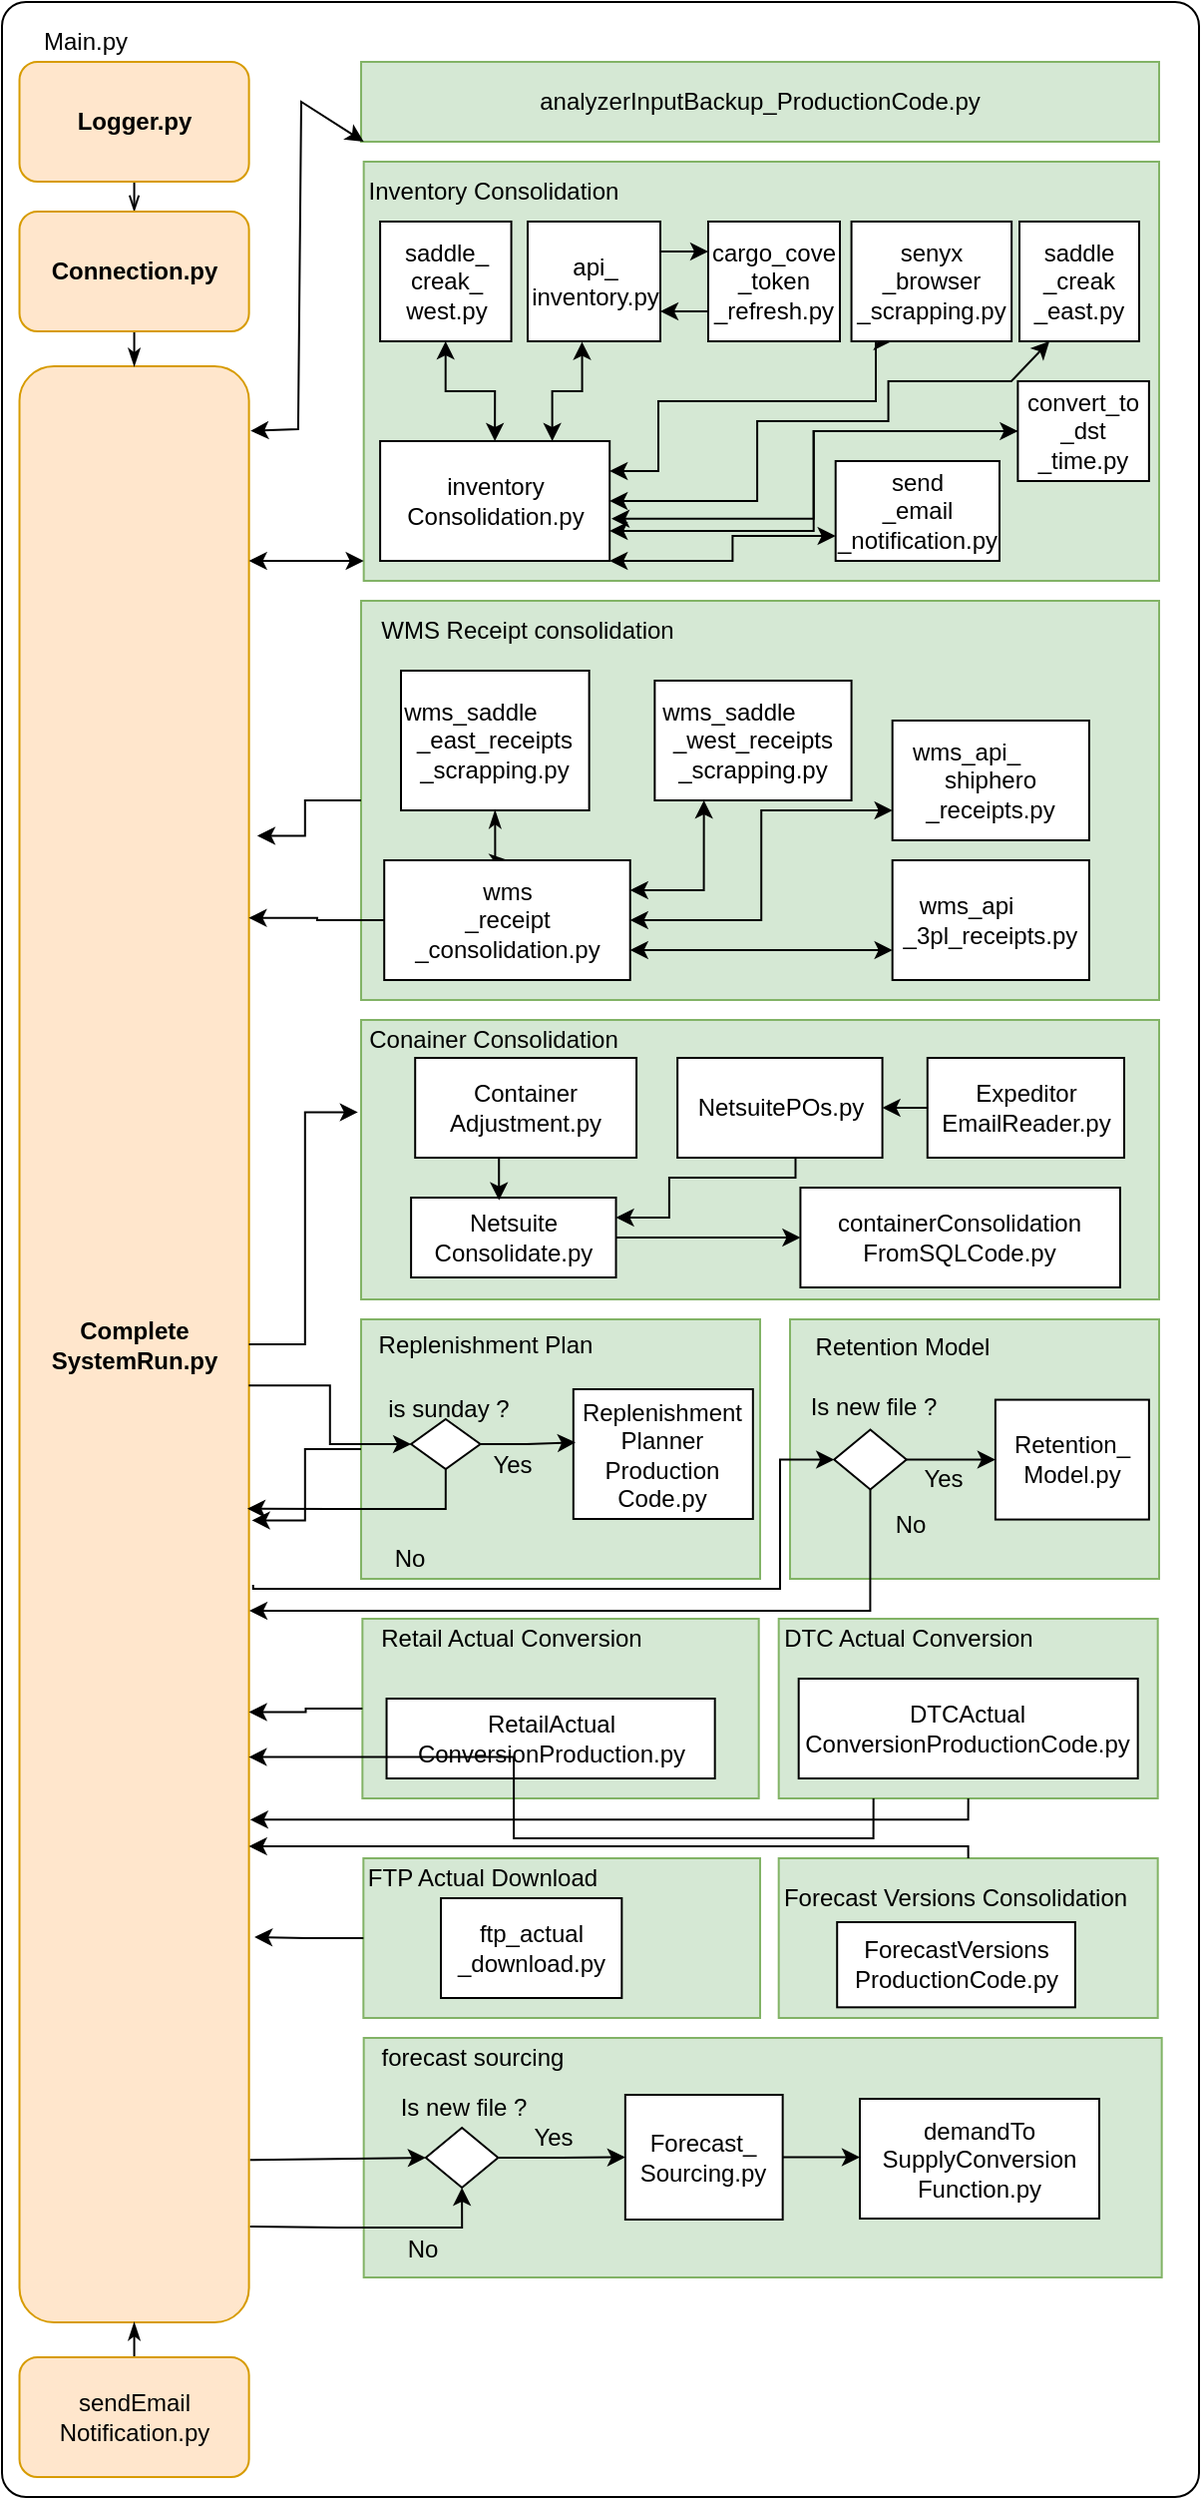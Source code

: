 <mxfile version="24.3.0" type="github">
  <diagram name="Page-1" id="crj739eoRaCTwiRaOJSt">
    <mxGraphModel dx="1820" dy="1699" grid="1" gridSize="10" guides="1" tooltips="1" connect="1" arrows="1" fold="1" page="1" pageScale="1" pageWidth="827" pageHeight="1169" math="0" shadow="0">
      <root>
        <mxCell id="0" />
        <mxCell id="1" parent="0" />
        <mxCell id="T2Sw0P_CuasJY1bfyrww-326" value="" style="rounded=1;whiteSpace=wrap;html=1;arcSize=2;" vertex="1" parent="1">
          <mxGeometry x="-780" y="-1130" width="600" height="1250" as="geometry" />
        </mxCell>
        <mxCell id="T2Sw0P_CuasJY1bfyrww-171" value="Main.py" style="text;html=1;align=center;verticalAlign=middle;whiteSpace=wrap;rounded=0;container=0;" vertex="1" parent="1">
          <mxGeometry x="-771.244" y="-1130" width="65.739" height="40" as="geometry" />
        </mxCell>
        <mxCell id="T2Sw0P_CuasJY1bfyrww-172" value="&lt;b&gt;Complete&lt;br&gt;SystemRun.py&lt;/b&gt;" style="rounded=1;whiteSpace=wrap;html=1;fillColor=#ffe6cc;strokeColor=#d79b00;container=0;" vertex="1" parent="1">
          <mxGeometry x="-771.24" y="-947.5" width="115.04" height="980" as="geometry" />
        </mxCell>
        <mxCell id="T2Sw0P_CuasJY1bfyrww-315" style="edgeStyle=orthogonalEdgeStyle;rounded=0;orthogonalLoop=1;jettySize=auto;html=1;exitX=0.5;exitY=1;exitDx=0;exitDy=0;entryX=0.5;entryY=0;entryDx=0;entryDy=0;endArrow=openThin;endFill=0;" edge="1" parent="1" source="T2Sw0P_CuasJY1bfyrww-173" target="T2Sw0P_CuasJY1bfyrww-174">
          <mxGeometry relative="1" as="geometry" />
        </mxCell>
        <mxCell id="T2Sw0P_CuasJY1bfyrww-173" value="&lt;b&gt;Logger.py&lt;/b&gt;" style="rounded=1;whiteSpace=wrap;html=1;fillColor=#ffe6cc;strokeColor=#d79b00;container=0;" vertex="1" parent="1">
          <mxGeometry x="-771.239" y="-1100" width="115.043" height="60" as="geometry" />
        </mxCell>
        <mxCell id="T2Sw0P_CuasJY1bfyrww-316" style="edgeStyle=orthogonalEdgeStyle;rounded=0;orthogonalLoop=1;jettySize=auto;html=1;exitX=0.5;exitY=1;exitDx=0;exitDy=0;entryX=0.5;entryY=0;entryDx=0;entryDy=0;endArrow=classicThin;endFill=1;" edge="1" parent="1" source="T2Sw0P_CuasJY1bfyrww-174" target="T2Sw0P_CuasJY1bfyrww-172">
          <mxGeometry relative="1" as="geometry" />
        </mxCell>
        <mxCell id="T2Sw0P_CuasJY1bfyrww-174" value="&lt;b&gt;Connection.py&lt;/b&gt;" style="rounded=1;whiteSpace=wrap;html=1;fillColor=#ffe6cc;strokeColor=#d79b00;container=0;" vertex="1" parent="1">
          <mxGeometry x="-771.239" y="-1025" width="115.043" height="60" as="geometry" />
        </mxCell>
        <mxCell id="T2Sw0P_CuasJY1bfyrww-175" value="analyzerInputBackup_ProductionCode.py" style="rounded=0;whiteSpace=wrap;html=1;fillColor=#d5e8d4;strokeColor=#82b366;container=0;" vertex="1" parent="1">
          <mxGeometry x="-600" y="-1100" width="400" height="40" as="geometry" />
        </mxCell>
        <mxCell id="T2Sw0P_CuasJY1bfyrww-176" value="" style="endArrow=classic;html=1;rounded=0;exitX=1.007;exitY=0.033;exitDx=0;exitDy=0;exitPerimeter=0;startArrow=classic;startFill=1;entryX=0;entryY=0.5;entryDx=0;entryDy=0;" edge="1" parent="1" source="T2Sw0P_CuasJY1bfyrww-172">
          <mxGeometry width="50" height="50" relative="1" as="geometry">
            <mxPoint x="-656.196" y="-890" as="sourcePoint" />
            <mxPoint x="-598.674" y="-1060" as="targetPoint" />
            <Array as="points">
              <mxPoint x="-631.543" y="-916" />
              <mxPoint x="-630" y="-1080" />
            </Array>
          </mxGeometry>
        </mxCell>
        <mxCell id="T2Sw0P_CuasJY1bfyrww-177" value="" style="rounded=0;whiteSpace=wrap;html=1;fillColor=#d5e8d4;strokeColor=#82b366;container=0;" vertex="1" parent="1">
          <mxGeometry x="-598.67" y="-1050" width="398.67" height="210" as="geometry" />
        </mxCell>
        <mxCell id="T2Sw0P_CuasJY1bfyrww-178" value="Inventory Consolidation" style="text;html=1;align=center;verticalAlign=middle;whiteSpace=wrap;rounded=0;container=0;" vertex="1" parent="1">
          <mxGeometry x="-598.674" y="-1050" width="131.478" height="30" as="geometry" />
        </mxCell>
        <mxCell id="T2Sw0P_CuasJY1bfyrww-179" style="edgeStyle=orthogonalEdgeStyle;rounded=0;orthogonalLoop=1;jettySize=auto;html=1;exitX=0.5;exitY=0;exitDx=0;exitDy=0;startArrow=classic;startFill=1;" edge="1" parent="1" source="T2Sw0P_CuasJY1bfyrww-183" target="T2Sw0P_CuasJY1bfyrww-184">
          <mxGeometry relative="1" as="geometry" />
        </mxCell>
        <mxCell id="T2Sw0P_CuasJY1bfyrww-181" style="edgeStyle=orthogonalEdgeStyle;rounded=0;orthogonalLoop=1;jettySize=auto;html=1;exitX=1;exitY=0.25;exitDx=0;exitDy=0;entryX=0.25;entryY=1;entryDx=0;entryDy=0;startArrow=classic;startFill=1;" edge="1" parent="1" source="T2Sw0P_CuasJY1bfyrww-183" target="T2Sw0P_CuasJY1bfyrww-190">
          <mxGeometry relative="1" as="geometry">
            <Array as="points">
              <mxPoint x="-451" y="-895" />
              <mxPoint x="-451" y="-930" />
              <mxPoint x="-342" y="-930" />
            </Array>
          </mxGeometry>
        </mxCell>
        <mxCell id="T2Sw0P_CuasJY1bfyrww-180" style="edgeStyle=orthogonalEdgeStyle;rounded=0;orthogonalLoop=1;jettySize=auto;html=1;exitX=1;exitY=0.75;exitDx=0;exitDy=0;startArrow=classic;startFill=1;" edge="1" parent="1" source="T2Sw0P_CuasJY1bfyrww-183" target="T2Sw0P_CuasJY1bfyrww-193">
          <mxGeometry relative="1" as="geometry" />
        </mxCell>
        <mxCell id="T2Sw0P_CuasJY1bfyrww-182" style="edgeStyle=orthogonalEdgeStyle;rounded=0;orthogonalLoop=1;jettySize=auto;html=1;exitX=1;exitY=1;exitDx=0;exitDy=0;entryX=0;entryY=0.75;entryDx=0;entryDy=0;startArrow=classic;startFill=1;" edge="1" parent="1" source="T2Sw0P_CuasJY1bfyrww-183" target="T2Sw0P_CuasJY1bfyrww-194">
          <mxGeometry relative="1" as="geometry">
            <Array as="points">
              <mxPoint x="-413.783" y="-850" />
              <mxPoint x="-413.783" y="-862" />
            </Array>
          </mxGeometry>
        </mxCell>
        <mxCell id="T2Sw0P_CuasJY1bfyrww-183" value="inventory&lt;div&gt;Consolidation.py&lt;/div&gt;" style="rounded=0;whiteSpace=wrap;html=1;container=0;" vertex="1" parent="1">
          <mxGeometry x="-590.457" y="-910" width="115.043" height="60" as="geometry" />
        </mxCell>
        <mxCell id="T2Sw0P_CuasJY1bfyrww-184" value="saddle_&lt;br&gt;creak_&lt;br&gt;west.py" style="rounded=0;whiteSpace=wrap;html=1;container=0;" vertex="1" parent="1">
          <mxGeometry x="-590.457" y="-1020" width="65.739" height="60" as="geometry" />
        </mxCell>
        <mxCell id="T2Sw0P_CuasJY1bfyrww-185" style="edgeStyle=orthogonalEdgeStyle;rounded=0;orthogonalLoop=1;jettySize=auto;html=1;exitX=1;exitY=0.25;exitDx=0;exitDy=0;entryX=0;entryY=0.25;entryDx=0;entryDy=0;" edge="1" parent="1" source="T2Sw0P_CuasJY1bfyrww-186" target="T2Sw0P_CuasJY1bfyrww-188">
          <mxGeometry relative="1" as="geometry">
            <mxPoint x="-450.658" y="-1005" as="sourcePoint" />
          </mxGeometry>
        </mxCell>
        <mxCell id="T2Sw0P_CuasJY1bfyrww-186" value="api_&lt;br&gt;inventory.py" style="rounded=0;whiteSpace=wrap;html=1;container=0;" vertex="1" parent="1">
          <mxGeometry x="-516.5" y="-1020" width="66.5" height="60" as="geometry" />
        </mxCell>
        <mxCell id="T2Sw0P_CuasJY1bfyrww-187" style="edgeStyle=orthogonalEdgeStyle;rounded=0;orthogonalLoop=1;jettySize=auto;html=1;exitX=0;exitY=0.75;exitDx=0;exitDy=0;entryX=1;entryY=0.75;entryDx=0;entryDy=0;" edge="1" parent="1" source="T2Sw0P_CuasJY1bfyrww-188" target="T2Sw0P_CuasJY1bfyrww-186">
          <mxGeometry relative="1" as="geometry">
            <mxPoint x="-450.658" y="-975" as="targetPoint" />
          </mxGeometry>
        </mxCell>
        <mxCell id="T2Sw0P_CuasJY1bfyrww-188" value="cargo_cove&lt;br&gt;_token&lt;br&gt;_refresh.py" style="rounded=0;whiteSpace=wrap;html=1;container=0;" vertex="1" parent="1">
          <mxGeometry x="-426.01" y="-1020" width="66.01" height="60" as="geometry" />
        </mxCell>
        <mxCell id="T2Sw0P_CuasJY1bfyrww-189" style="edgeStyle=orthogonalEdgeStyle;rounded=0;orthogonalLoop=1;jettySize=auto;html=1;exitX=0.75;exitY=0;exitDx=0;exitDy=0;entryX=0.41;entryY=1.005;entryDx=0;entryDy=0;entryPerimeter=0;startArrow=classic;startFill=1;" edge="1" parent="1" source="T2Sw0P_CuasJY1bfyrww-183" target="T2Sw0P_CuasJY1bfyrww-186">
          <mxGeometry relative="1" as="geometry" />
        </mxCell>
        <mxCell id="T2Sw0P_CuasJY1bfyrww-190" value="senyx&lt;br&gt;_browser&lt;br&gt;_scrapping.py" style="rounded=0;whiteSpace=wrap;html=1;container=0;" vertex="1" parent="1">
          <mxGeometry x="-354.21" y="-1020" width="80.27" height="60" as="geometry" />
        </mxCell>
        <mxCell id="T2Sw0P_CuasJY1bfyrww-191" value="saddle&lt;br&gt;_creak&lt;br&gt;_east.py" style="rounded=0;whiteSpace=wrap;html=1;container=0;" vertex="1" parent="1">
          <mxGeometry x="-270" y="-1020" width="60" height="60" as="geometry" />
        </mxCell>
        <mxCell id="T2Sw0P_CuasJY1bfyrww-192" value="" style="endArrow=classic;startArrow=classic;html=1;rounded=0;exitX=1;exitY=0.5;exitDx=0;exitDy=0;entryX=0.25;entryY=1;entryDx=0;entryDy=0;" edge="1" parent="1" source="T2Sw0P_CuasJY1bfyrww-183" target="T2Sw0P_CuasJY1bfyrww-191">
          <mxGeometry width="50" height="50" relative="1" as="geometry">
            <mxPoint x="-508.283" y="-980" as="sourcePoint" />
            <mxPoint x="-467.196" y="-1030" as="targetPoint" />
            <Array as="points">
              <mxPoint x="-401.457" y="-880" />
              <mxPoint x="-401.457" y="-920" />
              <mxPoint x="-335.717" y="-920" />
              <mxPoint x="-335.717" y="-940" />
              <mxPoint x="-274.087" y="-940" />
            </Array>
          </mxGeometry>
        </mxCell>
        <mxCell id="T2Sw0P_CuasJY1bfyrww-193" value="convert_to&lt;br&gt;_dst&lt;br&gt;_time.py" style="rounded=0;whiteSpace=wrap;html=1;container=0;" vertex="1" parent="1">
          <mxGeometry x="-270.8" y="-940" width="65.739" height="50" as="geometry" />
        </mxCell>
        <mxCell id="T2Sw0P_CuasJY1bfyrww-194" value="send&lt;br&gt;_email&lt;br&gt;_notification.py" style="rounded=0;whiteSpace=wrap;html=1;container=0;" vertex="1" parent="1">
          <mxGeometry x="-362.15" y="-900" width="82.15" height="50" as="geometry" />
        </mxCell>
        <mxCell id="T2Sw0P_CuasJY1bfyrww-195" value="" style="endArrow=classic;startArrow=classic;html=1;rounded=0;" edge="1" parent="1">
          <mxGeometry width="50" height="50" relative="1" as="geometry">
            <mxPoint x="-656.196" y="-850" as="sourcePoint" />
            <mxPoint x="-598.674" y="-850" as="targetPoint" />
          </mxGeometry>
        </mxCell>
        <mxCell id="T2Sw0P_CuasJY1bfyrww-196" value="" style="rounded=0;whiteSpace=wrap;html=1;fillColor=#d5e8d4;strokeColor=#82b366;container=0;" vertex="1" parent="1">
          <mxGeometry x="-600" y="-830" width="400" height="200" as="geometry" />
        </mxCell>
        <mxCell id="T2Sw0P_CuasJY1bfyrww-197" value="WMS Receipt consolidation" style="text;html=1;align=center;verticalAlign=middle;whiteSpace=wrap;rounded=0;container=0;" vertex="1" parent="1">
          <mxGeometry x="-600" y="-830" width="166.62" height="30" as="geometry" />
        </mxCell>
        <mxCell id="T2Sw0P_CuasJY1bfyrww-198" style="edgeStyle=orthogonalEdgeStyle;rounded=0;orthogonalLoop=1;jettySize=auto;html=1;exitX=0.5;exitY=0;exitDx=0;exitDy=0;entryX=0.5;entryY=1;entryDx=0;entryDy=0;startArrow=classicThin;startFill=1;endArrow=classicThin;endFill=1;" edge="1" parent="1" source="T2Sw0P_CuasJY1bfyrww-202" target="T2Sw0P_CuasJY1bfyrww-203">
          <mxGeometry relative="1" as="geometry" />
        </mxCell>
        <mxCell id="T2Sw0P_CuasJY1bfyrww-199" style="edgeStyle=orthogonalEdgeStyle;rounded=0;orthogonalLoop=1;jettySize=auto;html=1;exitX=1;exitY=0.25;exitDx=0;exitDy=0;entryX=0.25;entryY=1;entryDx=0;entryDy=0;startArrow=classic;startFill=1;" edge="1" parent="1" source="T2Sw0P_CuasJY1bfyrww-202" target="T2Sw0P_CuasJY1bfyrww-204">
          <mxGeometry relative="1" as="geometry" />
        </mxCell>
        <mxCell id="T2Sw0P_CuasJY1bfyrww-200" style="edgeStyle=orthogonalEdgeStyle;rounded=0;orthogonalLoop=1;jettySize=auto;html=1;exitX=1;exitY=0.5;exitDx=0;exitDy=0;entryX=0;entryY=0.75;entryDx=0;entryDy=0;startArrow=classic;startFill=1;" edge="1" parent="1" source="T2Sw0P_CuasJY1bfyrww-202" target="T2Sw0P_CuasJY1bfyrww-205">
          <mxGeometry relative="1" as="geometry" />
        </mxCell>
        <mxCell id="T2Sw0P_CuasJY1bfyrww-201" style="edgeStyle=orthogonalEdgeStyle;rounded=0;orthogonalLoop=1;jettySize=auto;html=1;exitX=1;exitY=0.75;exitDx=0;exitDy=0;entryX=0;entryY=0.75;entryDx=0;entryDy=0;startArrow=classic;startFill=1;" edge="1" parent="1" source="T2Sw0P_CuasJY1bfyrww-202" target="T2Sw0P_CuasJY1bfyrww-206">
          <mxGeometry relative="1" as="geometry" />
        </mxCell>
        <mxCell id="T2Sw0P_CuasJY1bfyrww-202" value="wms&lt;br&gt;_receipt&lt;br&gt;_consolidation.py" style="rounded=0;whiteSpace=wrap;html=1;container=0;" vertex="1" parent="1">
          <mxGeometry x="-588.402" y="-700" width="123.261" height="60" as="geometry" />
        </mxCell>
        <mxCell id="T2Sw0P_CuasJY1bfyrww-203" value="&lt;p style=&quot;text-indent:-.25in;mso-list:l0 level1 lfo1&quot; class=&quot;MsoListParagraph&quot;&gt;&lt;span lang=&quot;EN-IN&quot;&gt;wms_saddle&lt;br&gt;&lt;/span&gt;&lt;span style=&quot;background-color: initial; text-indent: -0.25in;&quot;&gt;_east_receipts&lt;br&gt;&lt;/span&gt;&lt;span style=&quot;background-color: initial; text-indent: -0.25in;&quot;&gt;_scrapping.py&lt;/span&gt;&lt;/p&gt;" style="rounded=0;whiteSpace=wrap;html=1;container=0;" vertex="1" parent="1">
          <mxGeometry x="-580" y="-795" width="94.32" height="70" as="geometry" />
        </mxCell>
        <mxCell id="T2Sw0P_CuasJY1bfyrww-204" value="&lt;p style=&quot;text-indent:-.25in;mso-list:l0 level1 lfo1&quot; class=&quot;MsoListParagraph&quot;&gt;&lt;span lang=&quot;EN-IN&quot;&gt;wms_saddle&lt;br&gt;_west_receipts&lt;br&gt;_scrapping.py&lt;/span&gt;&lt;/p&gt;" style="rounded=0;whiteSpace=wrap;html=1;container=0;" vertex="1" parent="1">
          <mxGeometry x="-452.815" y="-790" width="98.609" height="60" as="geometry" />
        </mxCell>
        <mxCell id="T2Sw0P_CuasJY1bfyrww-205" value="&lt;p style=&quot;text-indent:-.25in;mso-list:l0 level1 lfo1&quot; class=&quot;MsoListParagraph&quot;&gt;&lt;span lang=&quot;EN-IN&quot;&gt;wms_api_&lt;br&gt;shiphero&lt;br&gt;_receipts.py&lt;/span&gt;&lt;/p&gt;" style="rounded=0;whiteSpace=wrap;html=1;align=center;container=0;" vertex="1" parent="1">
          <mxGeometry x="-333.663" y="-770" width="98.609" height="60" as="geometry" />
        </mxCell>
        <mxCell id="T2Sw0P_CuasJY1bfyrww-206" value="&lt;p style=&quot;text-indent:-.25in;mso-list:l0 level1 lfo1&quot; class=&quot;MsoListParagraph&quot;&gt;&lt;span lang=&quot;EN-IN&quot;&gt;wms_api&lt;br&gt;_3pl_receipts.py&lt;/span&gt;&lt;/p&gt;" style="rounded=0;whiteSpace=wrap;html=1;container=0;" vertex="1" parent="1">
          <mxGeometry x="-333.663" y="-700" width="98.609" height="60" as="geometry" />
        </mxCell>
        <mxCell id="T2Sw0P_CuasJY1bfyrww-207" value="" style="rounded=0;whiteSpace=wrap;html=1;fillColor=#d5e8d4;strokeColor=#82b366;container=0;" vertex="1" parent="1">
          <mxGeometry x="-600" y="-620" width="400" height="140" as="geometry" />
        </mxCell>
        <mxCell id="T2Sw0P_CuasJY1bfyrww-208" value="Conainer Consolidation" style="text;html=1;align=center;verticalAlign=middle;whiteSpace=wrap;rounded=0;container=0;" vertex="1" parent="1">
          <mxGeometry x="-598.68" y="-620" width="131.48" height="19" as="geometry" />
        </mxCell>
        <mxCell id="T2Sw0P_CuasJY1bfyrww-209" value="Container&lt;div&gt;Adjustment.py&lt;/div&gt;" style="rounded=0;whiteSpace=wrap;html=1;container=0;" vertex="1" parent="1">
          <mxGeometry x="-572.899" y="-601" width="110.935" height="50" as="geometry" />
        </mxCell>
        <mxCell id="T2Sw0P_CuasJY1bfyrww-210" style="edgeStyle=orthogonalEdgeStyle;rounded=0;orthogonalLoop=1;jettySize=auto;html=1;exitX=1;exitY=0.5;exitDx=0;exitDy=0;entryX=0;entryY=0.5;entryDx=0;entryDy=0;" edge="1" parent="1" source="T2Sw0P_CuasJY1bfyrww-211" target="T2Sw0P_CuasJY1bfyrww-214">
          <mxGeometry relative="1" as="geometry" />
        </mxCell>
        <mxCell id="T2Sw0P_CuasJY1bfyrww-211" value="Netsuite&lt;div&gt;Consolidate.py&lt;/div&gt;" style="rounded=0;whiteSpace=wrap;html=1;container=0;" vertex="1" parent="1">
          <mxGeometry x="-574.951" y="-531" width="102.717" height="40" as="geometry" />
        </mxCell>
        <mxCell id="T2Sw0P_CuasJY1bfyrww-212" style="edgeStyle=orthogonalEdgeStyle;rounded=0;orthogonalLoop=1;jettySize=auto;html=1;entryX=1;entryY=0.25;entryDx=0;entryDy=0;" edge="1" parent="1" source="T2Sw0P_CuasJY1bfyrww-213" target="T2Sw0P_CuasJY1bfyrww-211">
          <mxGeometry relative="1" as="geometry">
            <Array as="points">
              <mxPoint x="-382.255" y="-541" />
              <mxPoint x="-445.529" y="-541" />
              <mxPoint x="-445.529" y="-521" />
            </Array>
          </mxGeometry>
        </mxCell>
        <mxCell id="T2Sw0P_CuasJY1bfyrww-213" value="NetsuitePOs.py" style="rounded=0;whiteSpace=wrap;html=1;container=0;" vertex="1" parent="1">
          <mxGeometry x="-441.423" y="-601" width="102.717" height="50" as="geometry" />
        </mxCell>
        <mxCell id="T2Sw0P_CuasJY1bfyrww-214" value="containerConsolidation&lt;br&gt;FromSQLCode.py" style="rounded=0;whiteSpace=wrap;html=1;container=0;" vertex="1" parent="1">
          <mxGeometry x="-379.79" y="-536" width="160.239" height="50" as="geometry" />
        </mxCell>
        <mxCell id="T2Sw0P_CuasJY1bfyrww-215" style="edgeStyle=orthogonalEdgeStyle;rounded=0;orthogonalLoop=1;jettySize=auto;html=1;exitX=0.5;exitY=1;exitDx=0;exitDy=0;entryX=0.429;entryY=0.033;entryDx=0;entryDy=0;entryPerimeter=0;" edge="1" parent="1" source="T2Sw0P_CuasJY1bfyrww-209" target="T2Sw0P_CuasJY1bfyrww-211">
          <mxGeometry relative="1" as="geometry" />
        </mxCell>
        <mxCell id="T2Sw0P_CuasJY1bfyrww-216" style="edgeStyle=orthogonalEdgeStyle;rounded=0;orthogonalLoop=1;jettySize=auto;html=1;exitX=0;exitY=0.5;exitDx=0;exitDy=0;entryX=1;entryY=0.5;entryDx=0;entryDy=0;" edge="1" parent="1" source="T2Sw0P_CuasJY1bfyrww-217" target="T2Sw0P_CuasJY1bfyrww-213">
          <mxGeometry relative="1" as="geometry" />
        </mxCell>
        <mxCell id="T2Sw0P_CuasJY1bfyrww-217" value="Expeditor&lt;br&gt;EmailReader.py" style="rounded=0;whiteSpace=wrap;html=1;container=0;" vertex="1" parent="1">
          <mxGeometry x="-316.103" y="-601" width="98.609" height="50" as="geometry" />
        </mxCell>
        <mxCell id="T2Sw0P_CuasJY1bfyrww-218" style="edgeStyle=orthogonalEdgeStyle;rounded=0;orthogonalLoop=1;jettySize=auto;html=1;entryX=-0.004;entryY=0.33;entryDx=0;entryDy=0;entryPerimeter=0;" edge="1" parent="1" source="T2Sw0P_CuasJY1bfyrww-172" target="T2Sw0P_CuasJY1bfyrww-207">
          <mxGeometry relative="1" as="geometry" />
        </mxCell>
        <mxCell id="T2Sw0P_CuasJY1bfyrww-219" value="" style="rounded=0;whiteSpace=wrap;html=1;fillColor=#d5e8d4;strokeColor=#82b366;container=0;" vertex="1" parent="1">
          <mxGeometry x="-600" y="-470" width="200" height="130" as="geometry" />
        </mxCell>
        <mxCell id="T2Sw0P_CuasJY1bfyrww-220" value="Replenishment Plan" style="text;html=1;align=center;verticalAlign=middle;whiteSpace=wrap;rounded=0;container=0;" vertex="1" parent="1">
          <mxGeometry x="-598.67" y="-470" width="123.26" height="25" as="geometry" />
        </mxCell>
        <mxCell id="T2Sw0P_CuasJY1bfyrww-221" value="Replenishment&lt;br&gt;Planner&lt;br&gt;Production&lt;br&gt;Code.py" style="rounded=0;whiteSpace=wrap;html=1;container=0;" vertex="1" parent="1">
          <mxGeometry x="-493.59" y="-435" width="90" height="65" as="geometry" />
        </mxCell>
        <mxCell id="T2Sw0P_CuasJY1bfyrww-223" value="" style="rounded=0;whiteSpace=wrap;html=1;fillColor=#d5e8d4;strokeColor=#82b366;container=0;" vertex="1" parent="1">
          <mxGeometry x="-599.33" y="-320" width="198.67" height="90" as="geometry" />
        </mxCell>
        <mxCell id="T2Sw0P_CuasJY1bfyrww-222" style="edgeStyle=orthogonalEdgeStyle;rounded=0;orthogonalLoop=1;jettySize=auto;html=1;entryX=1.013;entryY=0.59;entryDx=0;entryDy=0;entryPerimeter=0;" edge="1" parent="1" source="T2Sw0P_CuasJY1bfyrww-219" target="T2Sw0P_CuasJY1bfyrww-172">
          <mxGeometry relative="1" as="geometry" />
        </mxCell>
        <mxCell id="T2Sw0P_CuasJY1bfyrww-224" style="edgeStyle=orthogonalEdgeStyle;rounded=0;orthogonalLoop=1;jettySize=auto;html=1;exitX=0;exitY=0.5;exitDx=0;exitDy=0;entryX=1;entryY=0.688;entryDx=0;entryDy=0;entryPerimeter=0;" edge="1" parent="1" source="T2Sw0P_CuasJY1bfyrww-223" target="T2Sw0P_CuasJY1bfyrww-172">
          <mxGeometry relative="1" as="geometry" />
        </mxCell>
        <mxCell id="T2Sw0P_CuasJY1bfyrww-225" value="Retail Actual Conversion" style="text;html=1;align=center;verticalAlign=middle;whiteSpace=wrap;rounded=0;container=0;" vertex="1" parent="1">
          <mxGeometry x="-599.33" y="-320" width="148.67" height="20" as="geometry" />
        </mxCell>
        <mxCell id="T2Sw0P_CuasJY1bfyrww-226" value="RetailActual&lt;div&gt;ConversionProduction.py&lt;/div&gt;" style="rounded=0;whiteSpace=wrap;html=1;container=0;" vertex="1" parent="1">
          <mxGeometry x="-587.23" y="-280" width="164.57" height="40" as="geometry" />
        </mxCell>
        <mxCell id="T2Sw0P_CuasJY1bfyrww-317" style="edgeStyle=orthogonalEdgeStyle;rounded=0;orthogonalLoop=1;jettySize=auto;html=1;exitX=0.5;exitY=0;exitDx=0;exitDy=0;entryX=0.5;entryY=1;entryDx=0;entryDy=0;endArrow=classicThin;endFill=1;" edge="1" parent="1" source="T2Sw0P_CuasJY1bfyrww-235" target="T2Sw0P_CuasJY1bfyrww-172">
          <mxGeometry relative="1" as="geometry" />
        </mxCell>
        <mxCell id="T2Sw0P_CuasJY1bfyrww-235" value="sendEmail&lt;div&gt;Notification.py&lt;/div&gt;" style="rounded=1;whiteSpace=wrap;html=1;fillColor=#ffe6cc;strokeColor=#d79b00;container=0;" vertex="1" parent="1">
          <mxGeometry x="-771.239" y="50" width="115.043" height="60" as="geometry" />
        </mxCell>
        <mxCell id="T2Sw0P_CuasJY1bfyrww-251" value="" style="group" vertex="1" connectable="0" parent="1">
          <mxGeometry x="-390.66" y="-320" width="190" height="90" as="geometry" />
        </mxCell>
        <mxCell id="T2Sw0P_CuasJY1bfyrww-227" value="" style="rounded=0;whiteSpace=wrap;html=1;fillColor=#d5e8d4;strokeColor=#82b366;container=0;" vertex="1" parent="T2Sw0P_CuasJY1bfyrww-251">
          <mxGeometry width="190" height="90" as="geometry" />
        </mxCell>
        <mxCell id="T2Sw0P_CuasJY1bfyrww-229" value="DTC Actual Conversion" style="text;html=1;align=center;verticalAlign=middle;whiteSpace=wrap;rounded=0;container=0;" vertex="1" parent="T2Sw0P_CuasJY1bfyrww-251">
          <mxGeometry width="131.48" height="20" as="geometry" />
        </mxCell>
        <mxCell id="T2Sw0P_CuasJY1bfyrww-230" value="DTCActual&lt;br&gt;ConversionProductionCode.py" style="rounded=0;whiteSpace=wrap;html=1;container=0;" vertex="1" parent="T2Sw0P_CuasJY1bfyrww-251">
          <mxGeometry x="10" y="30" width="170" height="50" as="geometry" />
        </mxCell>
        <mxCell id="T2Sw0P_CuasJY1bfyrww-239" style="edgeStyle=orthogonalEdgeStyle;rounded=0;orthogonalLoop=1;jettySize=auto;html=1;exitX=0;exitY=0.5;exitDx=0;exitDy=0;entryX=1.036;entryY=0.24;entryDx=0;entryDy=0;entryPerimeter=0;" edge="1" parent="1" source="T2Sw0P_CuasJY1bfyrww-196" target="T2Sw0P_CuasJY1bfyrww-172">
          <mxGeometry relative="1" as="geometry" />
        </mxCell>
        <mxCell id="T2Sw0P_CuasJY1bfyrww-252" value="" style="group" vertex="1" connectable="0" parent="1">
          <mxGeometry x="-598.67" y="-110" width="401.09" height="121" as="geometry" />
        </mxCell>
        <mxCell id="T2Sw0P_CuasJY1bfyrww-238" value="" style="rounded=0;whiteSpace=wrap;html=1;fillColor=#d5e8d4;strokeColor=#82b366;container=0;" vertex="1" parent="T2Sw0P_CuasJY1bfyrww-252">
          <mxGeometry width="400" height="120" as="geometry" />
        </mxCell>
        <mxCell id="T2Sw0P_CuasJY1bfyrww-242" value="forecast sourcing" style="text;html=1;align=center;verticalAlign=middle;whiteSpace=wrap;rounded=0;container=0;" vertex="1" parent="T2Sw0P_CuasJY1bfyrww-252">
          <mxGeometry width="110" height="20" as="geometry" />
        </mxCell>
        <mxCell id="T2Sw0P_CuasJY1bfyrww-314" style="edgeStyle=orthogonalEdgeStyle;rounded=0;orthogonalLoop=1;jettySize=auto;html=1;exitX=1;exitY=0.5;exitDx=0;exitDy=0;entryX=0;entryY=0.5;entryDx=0;entryDy=0;" edge="1" parent="T2Sw0P_CuasJY1bfyrww-252" source="T2Sw0P_CuasJY1bfyrww-256" target="T2Sw0P_CuasJY1bfyrww-313">
          <mxGeometry relative="1" as="geometry" />
        </mxCell>
        <mxCell id="T2Sw0P_CuasJY1bfyrww-256" value="Forecast_&lt;br&gt;Sourcing.py" style="rounded=0;whiteSpace=wrap;html=1;" vertex="1" parent="T2Sw0P_CuasJY1bfyrww-252">
          <mxGeometry x="131.09" y="28.5" width="78.91" height="62.5" as="geometry" />
        </mxCell>
        <mxCell id="T2Sw0P_CuasJY1bfyrww-308" style="edgeStyle=orthogonalEdgeStyle;rounded=0;orthogonalLoop=1;jettySize=auto;html=1;exitX=1;exitY=0.5;exitDx=0;exitDy=0;entryX=0;entryY=0.5;entryDx=0;entryDy=0;" edge="1" parent="T2Sw0P_CuasJY1bfyrww-252" source="T2Sw0P_CuasJY1bfyrww-302" target="T2Sw0P_CuasJY1bfyrww-256">
          <mxGeometry relative="1" as="geometry" />
        </mxCell>
        <mxCell id="T2Sw0P_CuasJY1bfyrww-302" value="" style="rhombus;whiteSpace=wrap;html=1;container=0;" vertex="1" parent="T2Sw0P_CuasJY1bfyrww-252">
          <mxGeometry x="31.092" y="45" width="36.256" height="30" as="geometry" />
        </mxCell>
        <mxCell id="T2Sw0P_CuasJY1bfyrww-309" value="Is new file ?" style="text;html=1;align=center;verticalAlign=middle;whiteSpace=wrap;rounded=0;" vertex="1" parent="T2Sw0P_CuasJY1bfyrww-252">
          <mxGeometry x="14.83" y="25" width="71.17" height="20" as="geometry" />
        </mxCell>
        <mxCell id="T2Sw0P_CuasJY1bfyrww-310" value="Yes" style="text;html=1;align=center;verticalAlign=middle;whiteSpace=wrap;rounded=0;" vertex="1" parent="T2Sw0P_CuasJY1bfyrww-252">
          <mxGeometry x="70" y="40" width="51.09" height="20" as="geometry" />
        </mxCell>
        <mxCell id="T2Sw0P_CuasJY1bfyrww-311" value="No" style="text;html=1;align=center;verticalAlign=middle;whiteSpace=wrap;rounded=0;" vertex="1" parent="T2Sw0P_CuasJY1bfyrww-252">
          <mxGeometry x="1.137e-13" y="91" width="60" height="30" as="geometry" />
        </mxCell>
        <mxCell id="T2Sw0P_CuasJY1bfyrww-313" value="demandTo&lt;br&gt;SupplyConversion&lt;br&gt;Function.py" style="rounded=0;whiteSpace=wrap;html=1;" vertex="1" parent="T2Sw0P_CuasJY1bfyrww-252">
          <mxGeometry x="248.67" y="30.5" width="120" height="60" as="geometry" />
        </mxCell>
        <mxCell id="T2Sw0P_CuasJY1bfyrww-263" value="" style="group" vertex="1" connectable="0" parent="1">
          <mxGeometry x="-599" y="-200" width="199" height="80" as="geometry" />
        </mxCell>
        <mxCell id="T2Sw0P_CuasJY1bfyrww-257" value="" style="rounded=0;whiteSpace=wrap;html=1;fillColor=#d5e8d4;strokeColor=#82b366;" vertex="1" parent="T2Sw0P_CuasJY1bfyrww-263">
          <mxGeometry x="0.165" width="198.835" height="80" as="geometry" />
        </mxCell>
        <mxCell id="T2Sw0P_CuasJY1bfyrww-258" value="FTP Actual Download" style="text;html=1;align=center;verticalAlign=middle;whiteSpace=wrap;rounded=0;" vertex="1" parent="T2Sw0P_CuasJY1bfyrww-263">
          <mxGeometry width="120" height="20" as="geometry" />
        </mxCell>
        <mxCell id="T2Sw0P_CuasJY1bfyrww-260" value="ftp_actual&lt;div&gt;_download.py&lt;/div&gt;" style="rounded=0;whiteSpace=wrap;html=1;" vertex="1" parent="T2Sw0P_CuasJY1bfyrww-263">
          <mxGeometry x="39" y="20" width="90.67" height="50" as="geometry" />
        </mxCell>
        <mxCell id="T2Sw0P_CuasJY1bfyrww-253" style="edgeStyle=orthogonalEdgeStyle;rounded=0;orthogonalLoop=1;jettySize=auto;html=1;exitX=0.25;exitY=1;exitDx=0;exitDy=0;entryX=0.999;entryY=0.711;entryDx=0;entryDy=0;entryPerimeter=0;" edge="1" parent="1" source="T2Sw0P_CuasJY1bfyrww-227" target="T2Sw0P_CuasJY1bfyrww-172">
          <mxGeometry relative="1" as="geometry" />
        </mxCell>
        <mxCell id="T2Sw0P_CuasJY1bfyrww-265" style="edgeStyle=orthogonalEdgeStyle;rounded=0;orthogonalLoop=1;jettySize=auto;html=1;entryX=1.024;entryY=0.803;entryDx=0;entryDy=0;entryPerimeter=0;" edge="1" parent="1" source="T2Sw0P_CuasJY1bfyrww-257" target="T2Sw0P_CuasJY1bfyrww-172">
          <mxGeometry relative="1" as="geometry">
            <Array as="points" />
          </mxGeometry>
        </mxCell>
        <mxCell id="T2Sw0P_CuasJY1bfyrww-262" value="" style="group" connectable="0" vertex="1" parent="1">
          <mxGeometry x="-370" y="-90" width="189.13" height="90" as="geometry" />
        </mxCell>
        <mxCell id="T2Sw0P_CuasJY1bfyrww-266" value="" style="rhombus;whiteSpace=wrap;html=1;" vertex="1" parent="1">
          <mxGeometry x="-574.95" y="-420" width="34.72" height="25" as="geometry" />
        </mxCell>
        <mxCell id="T2Sw0P_CuasJY1bfyrww-268" style="edgeStyle=orthogonalEdgeStyle;rounded=0;orthogonalLoop=1;jettySize=auto;html=1;exitX=1;exitY=0.5;exitDx=0;exitDy=0;entryX=0.012;entryY=0.41;entryDx=0;entryDy=0;entryPerimeter=0;" edge="1" parent="1" source="T2Sw0P_CuasJY1bfyrww-266" target="T2Sw0P_CuasJY1bfyrww-221">
          <mxGeometry relative="1" as="geometry" />
        </mxCell>
        <mxCell id="T2Sw0P_CuasJY1bfyrww-272" value="Yes" style="text;html=1;align=center;verticalAlign=middle;whiteSpace=wrap;rounded=0;" vertex="1" parent="1">
          <mxGeometry x="-553.59" y="-400" width="60" height="5" as="geometry" />
        </mxCell>
        <mxCell id="T2Sw0P_CuasJY1bfyrww-277" value="No" style="text;html=1;align=center;verticalAlign=middle;whiteSpace=wrap;rounded=0;" vertex="1" parent="1">
          <mxGeometry x="-601.09" y="-360" width="51.09" height="20" as="geometry" />
        </mxCell>
        <mxCell id="T2Sw0P_CuasJY1bfyrww-278" value="is sunday ?" style="text;html=1;align=center;verticalAlign=middle;whiteSpace=wrap;rounded=0;" vertex="1" parent="1">
          <mxGeometry x="-596.5" y="-435" width="80" height="20" as="geometry" />
        </mxCell>
        <mxCell id="T2Sw0P_CuasJY1bfyrww-280" style="edgeStyle=orthogonalEdgeStyle;rounded=0;orthogonalLoop=1;jettySize=auto;html=1;exitX=0;exitY=0.5;exitDx=0;exitDy=0;entryX=0.999;entryY=0.521;entryDx=0;entryDy=0;entryPerimeter=0;startArrow=classic;startFill=1;endArrow=none;endFill=0;" edge="1" parent="1" source="T2Sw0P_CuasJY1bfyrww-266" target="T2Sw0P_CuasJY1bfyrww-172">
          <mxGeometry relative="1" as="geometry" />
        </mxCell>
        <mxCell id="T2Sw0P_CuasJY1bfyrww-281" value="" style="group" vertex="1" connectable="0" parent="1">
          <mxGeometry x="-390.66" y="-200" width="190" height="80" as="geometry" />
        </mxCell>
        <mxCell id="T2Sw0P_CuasJY1bfyrww-231" value="" style="rounded=0;whiteSpace=wrap;html=1;fillColor=#d5e8d4;strokeColor=#82b366;container=0;" vertex="1" parent="T2Sw0P_CuasJY1bfyrww-281">
          <mxGeometry width="190" height="80" as="geometry" />
        </mxCell>
        <mxCell id="T2Sw0P_CuasJY1bfyrww-233" value="Forecast Versions Consolidation" style="text;html=1;align=center;verticalAlign=middle;whiteSpace=wrap;rounded=0;container=0;" vertex="1" parent="T2Sw0P_CuasJY1bfyrww-281">
          <mxGeometry x="-1.05" y="10" width="179.954" height="20" as="geometry" />
        </mxCell>
        <mxCell id="T2Sw0P_CuasJY1bfyrww-234" value="ForecastVersions&lt;br&gt;ProductionCode.py" style="rounded=0;whiteSpace=wrap;html=1;container=0;" vertex="1" parent="T2Sw0P_CuasJY1bfyrww-281">
          <mxGeometry x="29.264" y="32" width="119.326" height="42.664" as="geometry" />
        </mxCell>
        <mxCell id="T2Sw0P_CuasJY1bfyrww-297" value="" style="group" vertex="1" connectable="0" parent="1">
          <mxGeometry x="-385" y="-470" width="185" height="130" as="geometry" />
        </mxCell>
        <mxCell id="T2Sw0P_CuasJY1bfyrww-245" value="" style="rounded=0;whiteSpace=wrap;html=1;fillColor=#d5e8d4;strokeColor=#82b366;container=0;" vertex="1" parent="T2Sw0P_CuasJY1bfyrww-297">
          <mxGeometry width="185" height="130" as="geometry" />
        </mxCell>
        <mxCell id="T2Sw0P_CuasJY1bfyrww-246" value="Retention Model" style="text;html=1;align=center;verticalAlign=middle;whiteSpace=wrap;rounded=0;container=0;" vertex="1" parent="T2Sw0P_CuasJY1bfyrww-297">
          <mxGeometry width="112.992" height="28.889" as="geometry" />
        </mxCell>
        <mxCell id="T2Sw0P_CuasJY1bfyrww-289" style="edgeStyle=orthogonalEdgeStyle;rounded=0;orthogonalLoop=1;jettySize=auto;html=1;exitX=1;exitY=0.5;exitDx=0;exitDy=0;entryX=0;entryY=0.5;entryDx=0;entryDy=0;" edge="1" parent="T2Sw0P_CuasJY1bfyrww-297" source="T2Sw0P_CuasJY1bfyrww-282" target="T2Sw0P_CuasJY1bfyrww-288">
          <mxGeometry relative="1" as="geometry" />
        </mxCell>
        <mxCell id="T2Sw0P_CuasJY1bfyrww-282" value="" style="rhombus;whiteSpace=wrap;html=1;container=0;" vertex="1" parent="T2Sw0P_CuasJY1bfyrww-297">
          <mxGeometry x="22.112" y="55.28" width="36.256" height="30" as="geometry" />
        </mxCell>
        <mxCell id="T2Sw0P_CuasJY1bfyrww-284" value="Is new file ?" style="text;html=1;align=center;verticalAlign=middle;whiteSpace=wrap;rounded=0;container=0;" vertex="1" parent="T2Sw0P_CuasJY1bfyrww-297">
          <mxGeometry x="4.488" y="28.89" width="75.504" height="30" as="geometry" />
        </mxCell>
        <mxCell id="T2Sw0P_CuasJY1bfyrww-288" value="Retention_&lt;div&gt;Model.py&lt;/div&gt;" style="rounded=0;whiteSpace=wrap;html=1;container=0;" vertex="1" parent="T2Sw0P_CuasJY1bfyrww-297">
          <mxGeometry x="102.94" y="40.28" width="77" height="60" as="geometry" />
        </mxCell>
        <mxCell id="T2Sw0P_CuasJY1bfyrww-290" value="Yes" style="text;html=1;align=center;verticalAlign=middle;whiteSpace=wrap;rounded=0;container=0;" vertex="1" parent="T2Sw0P_CuasJY1bfyrww-297">
          <mxGeometry x="44" y="65.28" width="66" height="30" as="geometry" />
        </mxCell>
        <mxCell id="T2Sw0P_CuasJY1bfyrww-295" value="No" style="text;html=1;align=center;verticalAlign=middle;whiteSpace=wrap;rounded=0;container=0;" vertex="1" parent="T2Sw0P_CuasJY1bfyrww-297">
          <mxGeometry x="44" y="95.28" width="33" height="14.72" as="geometry" />
        </mxCell>
        <mxCell id="T2Sw0P_CuasJY1bfyrww-293" style="edgeStyle=orthogonalEdgeStyle;rounded=0;orthogonalLoop=1;jettySize=auto;html=1;exitX=0.5;exitY=1;exitDx=0;exitDy=0;" edge="1" parent="1" source="T2Sw0P_CuasJY1bfyrww-282">
          <mxGeometry relative="1" as="geometry">
            <mxPoint x="-656" y="-324" as="targetPoint" />
            <Array as="points">
              <mxPoint x="-345" y="-324" />
            </Array>
          </mxGeometry>
        </mxCell>
        <mxCell id="T2Sw0P_CuasJY1bfyrww-294" style="edgeStyle=orthogonalEdgeStyle;rounded=0;orthogonalLoop=1;jettySize=auto;html=1;exitX=0;exitY=0.5;exitDx=0;exitDy=0;entryX=1.018;entryY=0.623;entryDx=0;entryDy=0;entryPerimeter=0;startArrow=classic;startFill=1;endArrow=none;endFill=0;" edge="1" parent="1" source="T2Sw0P_CuasJY1bfyrww-282" target="T2Sw0P_CuasJY1bfyrww-172">
          <mxGeometry relative="1" as="geometry">
            <Array as="points">
              <mxPoint x="-390" y="-400" />
              <mxPoint x="-390" y="-335" />
              <mxPoint x="-654" y="-335" />
            </Array>
          </mxGeometry>
        </mxCell>
        <mxCell id="T2Sw0P_CuasJY1bfyrww-301" style="edgeStyle=orthogonalEdgeStyle;rounded=0;orthogonalLoop=1;jettySize=auto;html=1;exitX=0;exitY=0.5;exitDx=0;exitDy=0;entryX=1.008;entryY=0.648;entryDx=0;entryDy=0;entryPerimeter=0;" edge="1" parent="1" source="T2Sw0P_CuasJY1bfyrww-193" target="T2Sw0P_CuasJY1bfyrww-183">
          <mxGeometry relative="1" as="geometry" />
        </mxCell>
        <mxCell id="T2Sw0P_CuasJY1bfyrww-319" value="" style="endArrow=classic;html=1;rounded=0;exitX=1.005;exitY=0.917;exitDx=0;exitDy=0;exitPerimeter=0;entryX=0;entryY=0.5;entryDx=0;entryDy=0;" edge="1" parent="1" source="T2Sw0P_CuasJY1bfyrww-172" target="T2Sw0P_CuasJY1bfyrww-302">
          <mxGeometry width="50" height="50" relative="1" as="geometry">
            <mxPoint x="-620" as="sourcePoint" />
            <mxPoint x="-570" y="-50" as="targetPoint" />
          </mxGeometry>
        </mxCell>
        <mxCell id="T2Sw0P_CuasJY1bfyrww-320" style="edgeStyle=orthogonalEdgeStyle;rounded=0;orthogonalLoop=1;jettySize=auto;html=1;exitX=0.5;exitY=1;exitDx=0;exitDy=0;entryX=1.005;entryY=0.951;entryDx=0;entryDy=0;entryPerimeter=0;startArrow=classic;startFill=1;endArrow=none;endFill=0;" edge="1" parent="1" source="T2Sw0P_CuasJY1bfyrww-302" target="T2Sw0P_CuasJY1bfyrww-172">
          <mxGeometry relative="1" as="geometry" />
        </mxCell>
        <mxCell id="T2Sw0P_CuasJY1bfyrww-321" style="edgeStyle=orthogonalEdgeStyle;rounded=0;orthogonalLoop=1;jettySize=auto;html=1;exitX=0.5;exitY=1;exitDx=0;exitDy=0;entryX=0.993;entryY=0.584;entryDx=0;entryDy=0;entryPerimeter=0;" edge="1" parent="1" source="T2Sw0P_CuasJY1bfyrww-266" target="T2Sw0P_CuasJY1bfyrww-172">
          <mxGeometry relative="1" as="geometry" />
        </mxCell>
        <mxCell id="T2Sw0P_CuasJY1bfyrww-322" style="edgeStyle=orthogonalEdgeStyle;rounded=0;orthogonalLoop=1;jettySize=auto;html=1;exitX=0;exitY=0.5;exitDx=0;exitDy=0;entryX=0.999;entryY=0.282;entryDx=0;entryDy=0;entryPerimeter=0;" edge="1" parent="1" source="T2Sw0P_CuasJY1bfyrww-202" target="T2Sw0P_CuasJY1bfyrww-172">
          <mxGeometry relative="1" as="geometry">
            <Array as="points">
              <mxPoint x="-622" y="-670" />
              <mxPoint x="-622" y="-671" />
            </Array>
          </mxGeometry>
        </mxCell>
        <mxCell id="T2Sw0P_CuasJY1bfyrww-323" style="edgeStyle=orthogonalEdgeStyle;rounded=0;orthogonalLoop=1;jettySize=auto;html=1;exitX=0.5;exitY=1;exitDx=0;exitDy=0;entryX=1.005;entryY=0.743;entryDx=0;entryDy=0;entryPerimeter=0;" edge="1" parent="1" source="T2Sw0P_CuasJY1bfyrww-227" target="T2Sw0P_CuasJY1bfyrww-172">
          <mxGeometry relative="1" as="geometry">
            <Array as="points">
              <mxPoint x="-296" y="-219" />
            </Array>
          </mxGeometry>
        </mxCell>
        <mxCell id="T2Sw0P_CuasJY1bfyrww-325" style="edgeStyle=orthogonalEdgeStyle;rounded=0;orthogonalLoop=1;jettySize=auto;html=1;exitX=0.5;exitY=0;exitDx=0;exitDy=0;" edge="1" parent="1" source="T2Sw0P_CuasJY1bfyrww-231" target="T2Sw0P_CuasJY1bfyrww-172">
          <mxGeometry relative="1" as="geometry">
            <Array as="points">
              <mxPoint x="-296" y="-206" />
            </Array>
          </mxGeometry>
        </mxCell>
      </root>
    </mxGraphModel>
  </diagram>
</mxfile>
